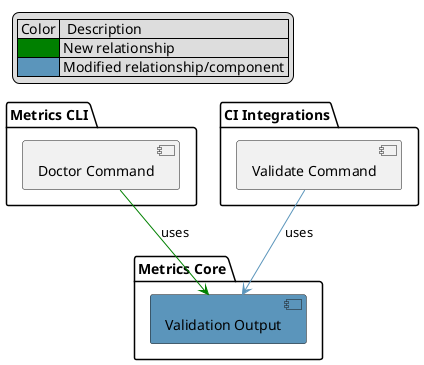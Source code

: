 @startuml doctor_output_feature_component_diagram

legend top left
    | Color |  Description |
    |<#green>| New relationship |
    |<#5B95BB>| Modified relationship/component |
end legend

package "Metrics CLI" {
    component "Doctor Command" as doctor
}

package "CI Integrations" {
    component "Validate Command" as validate
}

package "Metrics Core" {
    component "Validation Output" as output #5B95BB
}

doctor -[#green]down-> output : uses
validate -[#5B95BB]down-> output : uses

@enduml

